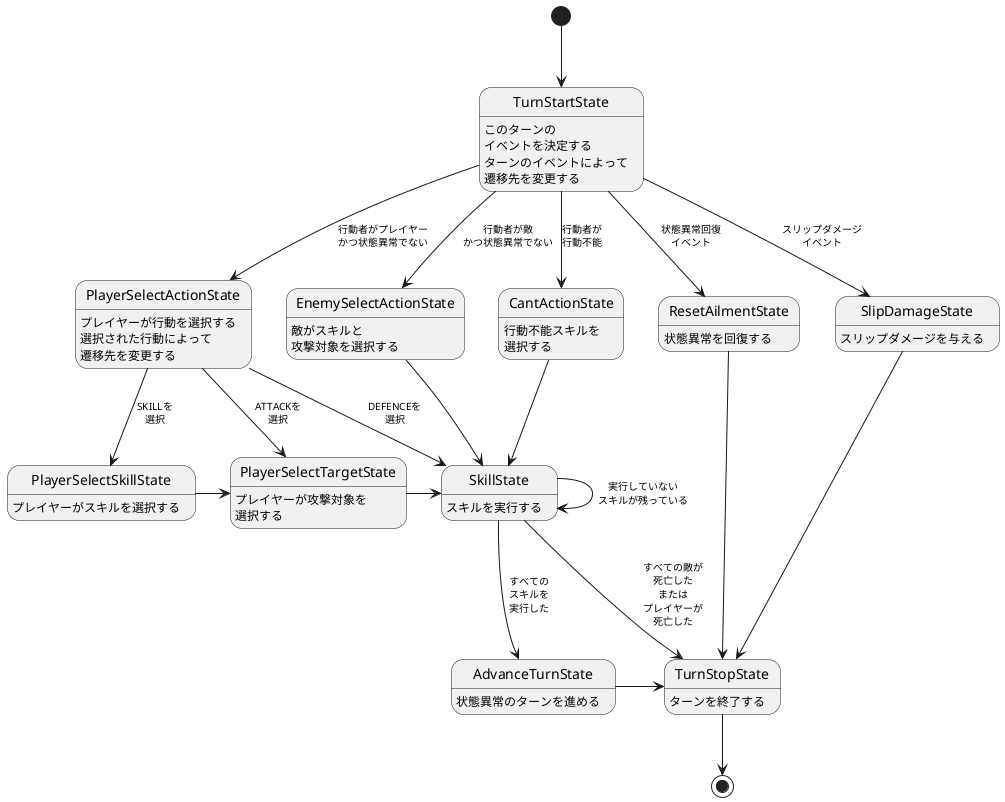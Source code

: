 ﻿@startuml
'https://plantuml.com/ja/state-diagram

<style>
stateDiagram {
  arrow {
    FontSize 10
  }
}
</style>

[*] --> TurnStartState
TurnStartState --> PlayerSelectActionState : 行動者がプレイヤー\nかつ状態異常でない
PlayerSelectActionState --> PlayerSelectSkillState : SKILLを\n選択
PlayerSelectActionState --> PlayerSelectTargetState : ATTACKを\n選択
PlayerSelectActionState --> SkillState : DEFENCEを\n選択
PlayerSelectSkillState -> PlayerSelectTargetState
PlayerSelectTargetState -> SkillState
TurnStartState --> EnemySelectActionState : 行動者が敵\nかつ状態異常でない
EnemySelectActionState --> SkillState
TurnStartState --> CantActionState : 行動者が\n行動不能
CantActionState --> SkillState
SkillState --> SkillState : 実行していない\nスキルが残っている
SkillState --> AdvanceTurnState : すべての\nスキルを\n実行した
SkillState --> TurnStopState : すべての敵が\n死亡した\nまたは\nプレイヤーが\n死亡した
AdvanceTurnState -> TurnStopState
TurnStartState --> ResetAilmentState : 状態異常回復\nイベント
ResetAilmentState ---> TurnStopState
TurnStartState --> SlipDamageState : スリップダメージ\nイベント
SlipDamageState ---> TurnStopState
TurnStopState --> [*]

TurnStartState : このターンの\nイベントを決定する\nターンのイベントによって\n遷移先を変更する
PlayerSelectActionState : プレイヤーが行動を選択する\n選択された行動によって\n遷移先を変更する
PlayerSelectSkillState : プレイヤーがスキルを選択する
PlayerSelectTargetState : プレイヤーが攻撃対象を\n選択する
EnemySelectActionState : 敵がスキルと\n攻撃対象を選択する
CantActionState : 行動不能スキルを\n選択する
SkillState : スキルを実行する
AdvanceTurnState : 状態異常のターンを進める
ResetAilmentState : 状態異常を回復する
SlipDamageState : スリップダメージを与える
TurnStopState : ターンを終了する
@enduml